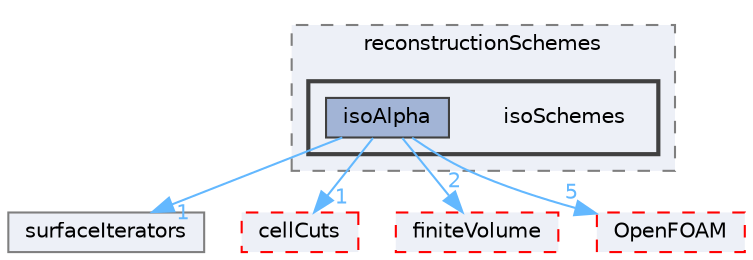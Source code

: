 digraph "src/transportModels/geometricVoF/reconstructionSchemes/isoSchemes"
{
 // LATEX_PDF_SIZE
  bgcolor="transparent";
  edge [fontname=Helvetica,fontsize=10,labelfontname=Helvetica,labelfontsize=10];
  node [fontname=Helvetica,fontsize=10,shape=box,height=0.2,width=0.4];
  compound=true
  subgraph clusterdir_7080b229f4f8d19b04b5f2ed4f8f80cb {
    graph [ bgcolor="#edf0f7", pencolor="grey50", label="reconstructionSchemes", fontname=Helvetica,fontsize=10 style="filled,dashed", URL="dir_7080b229f4f8d19b04b5f2ed4f8f80cb.html",tooltip=""]
  subgraph clusterdir_e10bbce8637bba5c837c5af501427c05 {
    graph [ bgcolor="#edf0f7", pencolor="grey25", label="", fontname=Helvetica,fontsize=10 style="filled,bold", URL="dir_e10bbce8637bba5c837c5af501427c05.html",tooltip=""]
    dir_e10bbce8637bba5c837c5af501427c05 [shape=plaintext, label="isoSchemes"];
  dir_3024c59d08202875f1aea91056a76cb6 [label="isoAlpha", fillcolor="#a2b4d6", color="grey25", style="filled", URL="dir_3024c59d08202875f1aea91056a76cb6.html",tooltip=""];
  }
  }
  dir_66f166e792c2386ec4ffa9653f388b91 [label="surfaceIterators", fillcolor="#edf0f7", color="grey50", style="filled", URL="dir_66f166e792c2386ec4ffa9653f388b91.html",tooltip=""];
  dir_8eaebc1626428febf84ee09c80f98a6e [label="cellCuts", fillcolor="#edf0f7", color="red", style="filled,dashed", URL="dir_8eaebc1626428febf84ee09c80f98a6e.html",tooltip=""];
  dir_9bd15774b555cf7259a6fa18f99fe99b [label="finiteVolume", fillcolor="#edf0f7", color="red", style="filled,dashed", URL="dir_9bd15774b555cf7259a6fa18f99fe99b.html",tooltip=""];
  dir_c5473ff19b20e6ec4dfe5c310b3778a8 [label="OpenFOAM", fillcolor="#edf0f7", color="red", style="filled,dashed", URL="dir_c5473ff19b20e6ec4dfe5c310b3778a8.html",tooltip=""];
  dir_3024c59d08202875f1aea91056a76cb6->dir_66f166e792c2386ec4ffa9653f388b91 [headlabel="1", labeldistance=1.5 headhref="dir_001976_003851.html" href="dir_001976_003851.html" color="steelblue1" fontcolor="steelblue1"];
  dir_3024c59d08202875f1aea91056a76cb6->dir_8eaebc1626428febf84ee09c80f98a6e [headlabel="1", labeldistance=1.5 headhref="dir_001976_000418.html" href="dir_001976_000418.html" color="steelblue1" fontcolor="steelblue1"];
  dir_3024c59d08202875f1aea91056a76cb6->dir_9bd15774b555cf7259a6fa18f99fe99b [headlabel="2", labeldistance=1.5 headhref="dir_001976_001387.html" href="dir_001976_001387.html" color="steelblue1" fontcolor="steelblue1"];
  dir_3024c59d08202875f1aea91056a76cb6->dir_c5473ff19b20e6ec4dfe5c310b3778a8 [headlabel="5", labeldistance=1.5 headhref="dir_001976_002695.html" href="dir_001976_002695.html" color="steelblue1" fontcolor="steelblue1"];
}
